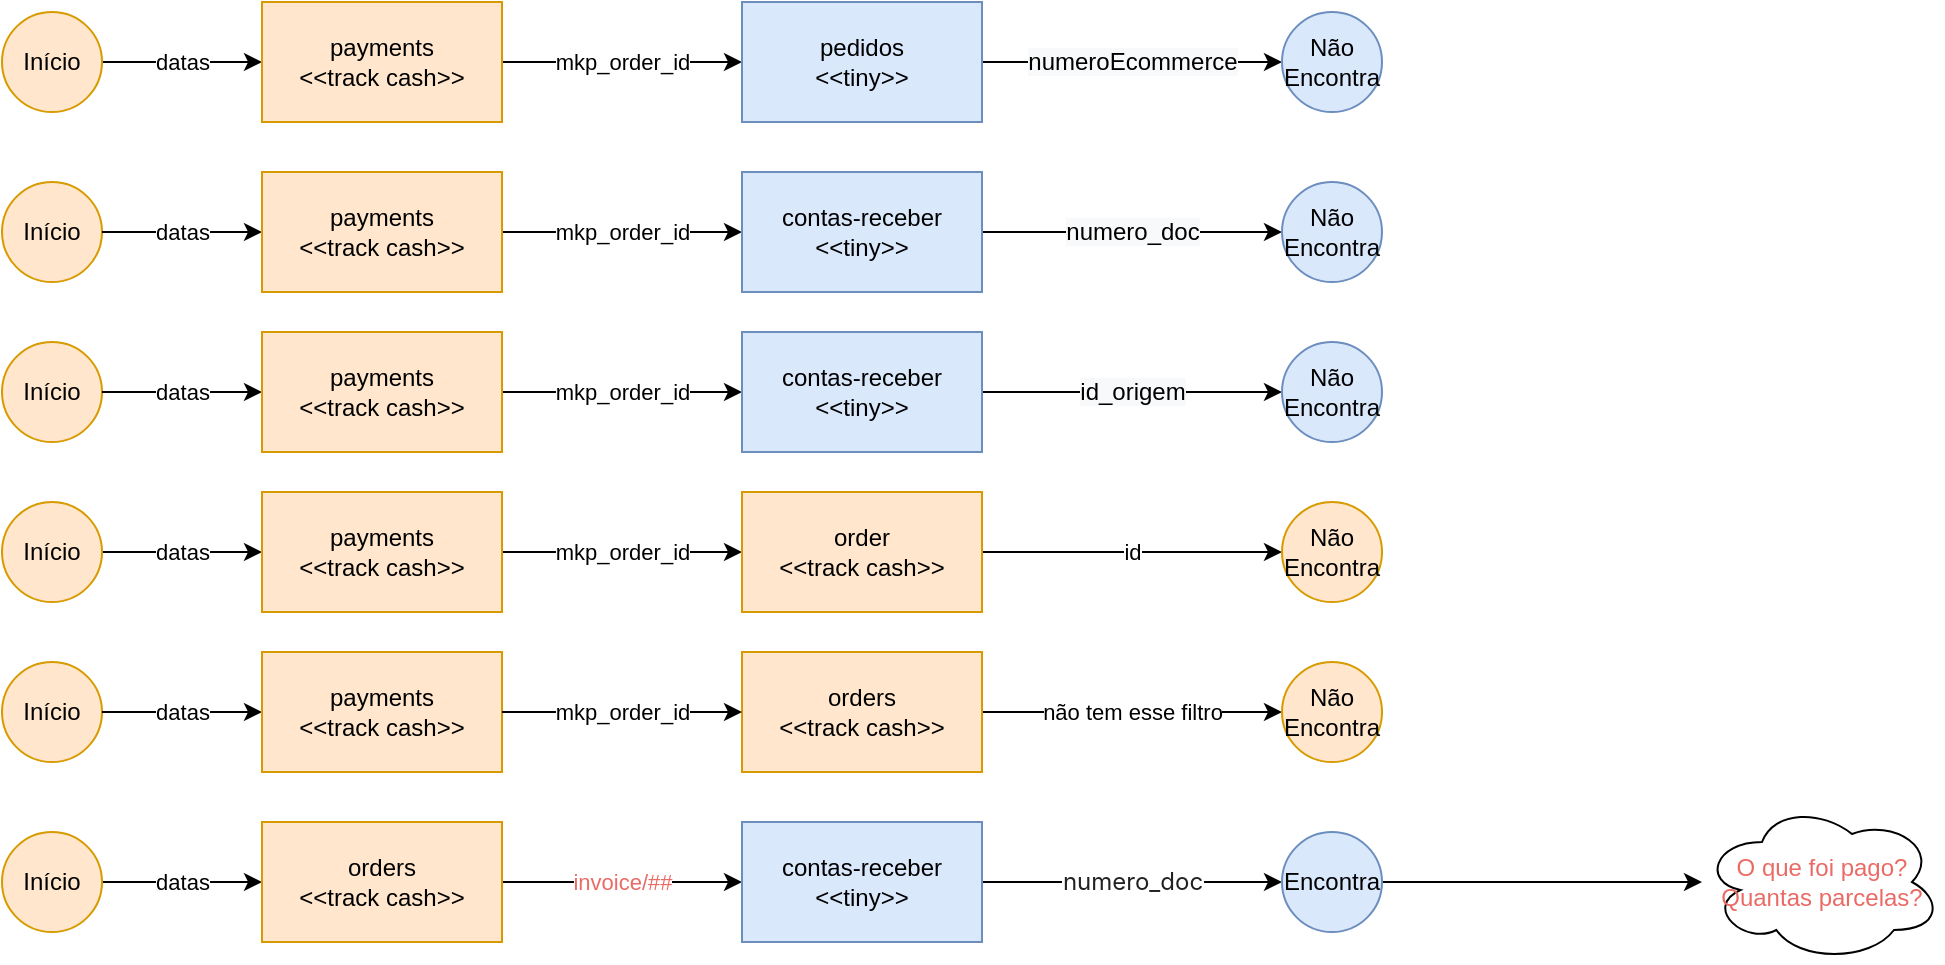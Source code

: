 <mxfile version="17.2.4" type="github">
  <diagram id="Gr5c62ZpRAw-kyi-8xV-" name="Page-1">
    <mxGraphModel dx="1422" dy="762" grid="1" gridSize="10" guides="1" tooltips="1" connect="1" arrows="1" fold="1" page="1" pageScale="1" pageWidth="1169" pageHeight="827" math="0" shadow="0">
      <root>
        <mxCell id="0" />
        <mxCell id="1" parent="0" />
        <mxCell id="WlrvZblFKVinwTwsOCBJ-5" value="datas" style="edgeStyle=orthogonalEdgeStyle;rounded=0;orthogonalLoop=1;jettySize=auto;html=1;" parent="1" source="WlrvZblFKVinwTwsOCBJ-3" target="WlrvZblFKVinwTwsOCBJ-4" edge="1">
          <mxGeometry relative="1" as="geometry" />
        </mxCell>
        <mxCell id="WlrvZblFKVinwTwsOCBJ-3" value="Início" style="ellipse;whiteSpace=wrap;html=1;aspect=fixed;fillColor=#ffe6cc;strokeColor=#d79b00;" parent="1" vertex="1">
          <mxGeometry x="110" y="50" width="50" height="50" as="geometry" />
        </mxCell>
        <mxCell id="WlrvZblFKVinwTwsOCBJ-7" value="mkp_order_id" style="edgeStyle=orthogonalEdgeStyle;rounded=0;orthogonalLoop=1;jettySize=auto;html=1;" parent="1" source="WlrvZblFKVinwTwsOCBJ-4" target="WlrvZblFKVinwTwsOCBJ-6" edge="1">
          <mxGeometry relative="1" as="geometry" />
        </mxCell>
        <mxCell id="WlrvZblFKVinwTwsOCBJ-35" value="mkp_order_id" style="edgeStyle=none;rounded=0;orthogonalLoop=1;jettySize=auto;html=1;" parent="1" source="WlrvZblFKVinwTwsOCBJ-47" target="WlrvZblFKVinwTwsOCBJ-17" edge="1">
          <mxGeometry relative="1" as="geometry" />
        </mxCell>
        <mxCell id="WlrvZblFKVinwTwsOCBJ-38" value="mkp_order_id" style="rounded=0;orthogonalLoop=1;jettySize=auto;html=1;" parent="1" source="WlrvZblFKVinwTwsOCBJ-43" target="WlrvZblFKVinwTwsOCBJ-37" edge="1">
          <mxGeometry relative="1" as="geometry" />
        </mxCell>
        <mxCell id="WlrvZblFKVinwTwsOCBJ-4" value="payments&lt;br&gt;&amp;lt;&amp;lt;track cash&amp;gt;&amp;gt;" style="rounded=0;whiteSpace=wrap;html=1;fillColor=#ffe6cc;strokeColor=#d79b00;" parent="1" vertex="1">
          <mxGeometry x="240" y="45" width="120" height="60" as="geometry" />
        </mxCell>
        <mxCell id="WlrvZblFKVinwTwsOCBJ-28" value="&lt;span style=&quot;font-size: 12px ; background-color: rgb(248 , 249 , 250)&quot;&gt;numeroEcommerce&lt;/span&gt;" style="edgeStyle=orthogonalEdgeStyle;rounded=0;orthogonalLoop=1;jettySize=auto;html=1;" parent="1" source="WlrvZblFKVinwTwsOCBJ-6" target="WlrvZblFKVinwTwsOCBJ-10" edge="1">
          <mxGeometry relative="1" as="geometry" />
        </mxCell>
        <mxCell id="WlrvZblFKVinwTwsOCBJ-6" value="pedidos&lt;br&gt;&amp;lt;&amp;lt;tiny&amp;gt;&amp;gt;" style="rounded=0;whiteSpace=wrap;html=1;fillColor=#dae8fc;strokeColor=#6c8ebf;" parent="1" vertex="1">
          <mxGeometry x="480" y="45" width="120" height="60" as="geometry" />
        </mxCell>
        <mxCell id="WlrvZblFKVinwTwsOCBJ-10" value="Não Encontra" style="ellipse;whiteSpace=wrap;html=1;aspect=fixed;fillColor=#dae8fc;strokeColor=#6c8ebf;" parent="1" vertex="1">
          <mxGeometry x="750" y="50" width="50" height="50" as="geometry" />
        </mxCell>
        <mxCell id="WlrvZblFKVinwTwsOCBJ-32" value="&lt;span style=&quot;font-size: 12px ; background-color: rgb(248 , 249 , 250)&quot;&gt;numero_doc&lt;/span&gt;" style="edgeStyle=orthogonalEdgeStyle;rounded=0;orthogonalLoop=1;jettySize=auto;html=1;" parent="1" source="WlrvZblFKVinwTwsOCBJ-17" target="WlrvZblFKVinwTwsOCBJ-31" edge="1">
          <mxGeometry relative="1" as="geometry" />
        </mxCell>
        <mxCell id="WlrvZblFKVinwTwsOCBJ-34" value="&lt;span style=&quot;font-size: 12px ; background-color: rgb(248 , 249 , 250)&quot;&gt;id_origem&lt;/span&gt;" style="rounded=0;orthogonalLoop=1;jettySize=auto;html=1;" parent="1" source="WlrvZblFKVinwTwsOCBJ-51" target="WlrvZblFKVinwTwsOCBJ-33" edge="1">
          <mxGeometry relative="1" as="geometry" />
        </mxCell>
        <mxCell id="WlrvZblFKVinwTwsOCBJ-17" value="contas-receber&lt;br&gt;&amp;lt;&amp;lt;tiny&amp;gt;&amp;gt;" style="rounded=0;whiteSpace=wrap;html=1;fillColor=#dae8fc;strokeColor=#6c8ebf;" parent="1" vertex="1">
          <mxGeometry x="480" y="130" width="120" height="60" as="geometry" />
        </mxCell>
        <mxCell id="WlrvZblFKVinwTwsOCBJ-31" value="Não Encontra" style="ellipse;whiteSpace=wrap;html=1;aspect=fixed;fillColor=#dae8fc;strokeColor=#6c8ebf;" parent="1" vertex="1">
          <mxGeometry x="750" y="135" width="50" height="50" as="geometry" />
        </mxCell>
        <mxCell id="WlrvZblFKVinwTwsOCBJ-33" value="Não Encontra" style="ellipse;whiteSpace=wrap;html=1;aspect=fixed;fillColor=#dae8fc;strokeColor=#6c8ebf;" parent="1" vertex="1">
          <mxGeometry x="750" y="215" width="50" height="50" as="geometry" />
        </mxCell>
        <mxCell id="WlrvZblFKVinwTwsOCBJ-40" value="id" style="edgeStyle=none;rounded=0;orthogonalLoop=1;jettySize=auto;html=1;" parent="1" source="WlrvZblFKVinwTwsOCBJ-37" target="WlrvZblFKVinwTwsOCBJ-39" edge="1">
          <mxGeometry relative="1" as="geometry" />
        </mxCell>
        <mxCell id="WlrvZblFKVinwTwsOCBJ-37" value="order&lt;br&gt;&amp;lt;&amp;lt;track cash&amp;gt;&amp;gt;" style="rounded=0;whiteSpace=wrap;html=1;fillColor=#ffe6cc;strokeColor=#d79b00;" parent="1" vertex="1">
          <mxGeometry x="480" y="290" width="120" height="60" as="geometry" />
        </mxCell>
        <mxCell id="WlrvZblFKVinwTwsOCBJ-39" value="Não Encontra" style="ellipse;whiteSpace=wrap;html=1;aspect=fixed;fillColor=#ffe6cc;strokeColor=#d79b00;" parent="1" vertex="1">
          <mxGeometry x="750" y="295" width="50" height="50" as="geometry" />
        </mxCell>
        <mxCell id="WlrvZblFKVinwTwsOCBJ-44" value="datas" style="edgeStyle=none;rounded=0;orthogonalLoop=1;jettySize=auto;html=1;" parent="1" source="WlrvZblFKVinwTwsOCBJ-41" target="WlrvZblFKVinwTwsOCBJ-43" edge="1">
          <mxGeometry relative="1" as="geometry" />
        </mxCell>
        <mxCell id="WlrvZblFKVinwTwsOCBJ-41" value="Início" style="ellipse;whiteSpace=wrap;html=1;aspect=fixed;fillColor=#ffe6cc;strokeColor=#d79b00;" parent="1" vertex="1">
          <mxGeometry x="110" y="295" width="50" height="50" as="geometry" />
        </mxCell>
        <mxCell id="WlrvZblFKVinwTwsOCBJ-43" value="payments&lt;br&gt;&amp;lt;&amp;lt;track cash&amp;gt;&amp;gt;" style="rounded=0;whiteSpace=wrap;html=1;fillColor=#ffe6cc;strokeColor=#d79b00;" parent="1" vertex="1">
          <mxGeometry x="240" y="290" width="120" height="60" as="geometry" />
        </mxCell>
        <mxCell id="WlrvZblFKVinwTwsOCBJ-45" value="Início" style="ellipse;whiteSpace=wrap;html=1;aspect=fixed;fillColor=#ffe6cc;strokeColor=#d79b00;" parent="1" vertex="1">
          <mxGeometry x="110" y="135" width="50" height="50" as="geometry" />
        </mxCell>
        <mxCell id="WlrvZblFKVinwTwsOCBJ-46" value="datas" style="edgeStyle=orthogonalEdgeStyle;rounded=0;orthogonalLoop=1;jettySize=auto;html=1;" parent="1" source="WlrvZblFKVinwTwsOCBJ-45" target="WlrvZblFKVinwTwsOCBJ-47" edge="1">
          <mxGeometry relative="1" as="geometry" />
        </mxCell>
        <mxCell id="WlrvZblFKVinwTwsOCBJ-47" value="payments&lt;br&gt;&amp;lt;&amp;lt;track cash&amp;gt;&amp;gt;" style="rounded=0;whiteSpace=wrap;html=1;fillColor=#ffe6cc;strokeColor=#d79b00;" parent="1" vertex="1">
          <mxGeometry x="240" y="130" width="120" height="60" as="geometry" />
        </mxCell>
        <mxCell id="WlrvZblFKVinwTwsOCBJ-48" value="Início" style="ellipse;whiteSpace=wrap;html=1;aspect=fixed;fillColor=#ffe6cc;strokeColor=#d79b00;" parent="1" vertex="1">
          <mxGeometry x="110" y="215" width="50" height="50" as="geometry" />
        </mxCell>
        <mxCell id="WlrvZblFKVinwTwsOCBJ-49" value="datas" style="edgeStyle=orthogonalEdgeStyle;rounded=0;orthogonalLoop=1;jettySize=auto;html=1;" parent="1" source="WlrvZblFKVinwTwsOCBJ-48" target="WlrvZblFKVinwTwsOCBJ-50" edge="1">
          <mxGeometry relative="1" as="geometry" />
        </mxCell>
        <mxCell id="WlrvZblFKVinwTwsOCBJ-53" value="mkp_order_id" style="edgeStyle=none;rounded=0;orthogonalLoop=1;jettySize=auto;html=1;" parent="1" source="WlrvZblFKVinwTwsOCBJ-50" target="WlrvZblFKVinwTwsOCBJ-51" edge="1">
          <mxGeometry relative="1" as="geometry" />
        </mxCell>
        <mxCell id="WlrvZblFKVinwTwsOCBJ-50" value="payments&lt;br&gt;&amp;lt;&amp;lt;track cash&amp;gt;&amp;gt;" style="rounded=0;whiteSpace=wrap;html=1;fillColor=#ffe6cc;strokeColor=#d79b00;" parent="1" vertex="1">
          <mxGeometry x="240" y="210" width="120" height="60" as="geometry" />
        </mxCell>
        <mxCell id="WlrvZblFKVinwTwsOCBJ-51" value="contas-receber&lt;br&gt;&amp;lt;&amp;lt;tiny&amp;gt;&amp;gt;" style="rounded=0;whiteSpace=wrap;html=1;fillColor=#dae8fc;strokeColor=#6c8ebf;" parent="1" vertex="1">
          <mxGeometry x="480" y="210" width="120" height="60" as="geometry" />
        </mxCell>
        <mxCell id="WlrvZblFKVinwTwsOCBJ-60" value="não tem esse filtro" style="edgeStyle=none;rounded=0;orthogonalLoop=1;jettySize=auto;html=1;" parent="1" source="WlrvZblFKVinwTwsOCBJ-54" target="WlrvZblFKVinwTwsOCBJ-59" edge="1">
          <mxGeometry relative="1" as="geometry" />
        </mxCell>
        <mxCell id="WlrvZblFKVinwTwsOCBJ-54" value="orders&lt;br&gt;&amp;lt;&amp;lt;track cash&amp;gt;&amp;gt;" style="rounded=0;whiteSpace=wrap;html=1;fillColor=#ffe6cc;strokeColor=#d79b00;" parent="1" vertex="1">
          <mxGeometry x="480" y="370" width="120" height="60" as="geometry" />
        </mxCell>
        <mxCell id="WlrvZblFKVinwTwsOCBJ-55" value="Início" style="ellipse;whiteSpace=wrap;html=1;aspect=fixed;fillColor=#ffe6cc;strokeColor=#d79b00;" parent="1" vertex="1">
          <mxGeometry x="110" y="375" width="50" height="50" as="geometry" />
        </mxCell>
        <mxCell id="WlrvZblFKVinwTwsOCBJ-56" value="datas" style="edgeStyle=none;rounded=0;orthogonalLoop=1;jettySize=auto;html=1;" parent="1" source="WlrvZblFKVinwTwsOCBJ-55" target="WlrvZblFKVinwTwsOCBJ-57" edge="1">
          <mxGeometry relative="1" as="geometry" />
        </mxCell>
        <mxCell id="WlrvZblFKVinwTwsOCBJ-57" value="payments&lt;br&gt;&amp;lt;&amp;lt;track cash&amp;gt;&amp;gt;" style="rounded=0;whiteSpace=wrap;html=1;fillColor=#ffe6cc;strokeColor=#d79b00;" parent="1" vertex="1">
          <mxGeometry x="240" y="370" width="120" height="60" as="geometry" />
        </mxCell>
        <mxCell id="WlrvZblFKVinwTwsOCBJ-58" value="mkp_order_id" style="rounded=0;orthogonalLoop=1;jettySize=auto;html=1;" parent="1" source="WlrvZblFKVinwTwsOCBJ-57" edge="1">
          <mxGeometry relative="1" as="geometry">
            <mxPoint x="480" y="400" as="targetPoint" />
          </mxGeometry>
        </mxCell>
        <mxCell id="WlrvZblFKVinwTwsOCBJ-59" value="Não Encontra" style="ellipse;whiteSpace=wrap;html=1;aspect=fixed;fillColor=#ffe6cc;strokeColor=#d79b00;" parent="1" vertex="1">
          <mxGeometry x="750" y="375" width="50" height="50" as="geometry" />
        </mxCell>
        <mxCell id="WlrvZblFKVinwTwsOCBJ-63" value="datas" style="edgeStyle=none;rounded=0;orthogonalLoop=1;jettySize=auto;html=1;" parent="1" source="WlrvZblFKVinwTwsOCBJ-61" target="WlrvZblFKVinwTwsOCBJ-62" edge="1">
          <mxGeometry relative="1" as="geometry" />
        </mxCell>
        <mxCell id="WlrvZblFKVinwTwsOCBJ-61" value="Início" style="ellipse;whiteSpace=wrap;html=1;aspect=fixed;fillColor=#ffe6cc;strokeColor=#d79b00;" parent="1" vertex="1">
          <mxGeometry x="110" y="460" width="50" height="50" as="geometry" />
        </mxCell>
        <mxCell id="WlrvZblFKVinwTwsOCBJ-65" value="invoice/##" style="edgeStyle=none;rounded=0;orthogonalLoop=1;jettySize=auto;html=1;fontColor=#EA6B66;" parent="1" source="WlrvZblFKVinwTwsOCBJ-62" target="WlrvZblFKVinwTwsOCBJ-64" edge="1">
          <mxGeometry relative="1" as="geometry" />
        </mxCell>
        <mxCell id="WlrvZblFKVinwTwsOCBJ-62" value="orders&lt;br&gt;&amp;lt;&amp;lt;track cash&amp;gt;&amp;gt;" style="rounded=0;whiteSpace=wrap;html=1;fillColor=#ffe6cc;strokeColor=#d79b00;" parent="1" vertex="1">
          <mxGeometry x="240" y="455" width="120" height="60" as="geometry" />
        </mxCell>
        <mxCell id="WlrvZblFKVinwTwsOCBJ-69" value="&lt;span style=&quot;color: rgb(33 , 33 , 33) ; font-family: &amp;#34;inter&amp;#34; , &amp;#34;opensans&amp;#34; , &amp;#34;helvetica&amp;#34; , &amp;#34;arial&amp;#34; , sans-serif ; font-size: 12px ; text-align: left&quot;&gt;numero_doc&lt;/span&gt;" style="edgeStyle=none;rounded=0;orthogonalLoop=1;jettySize=auto;html=1;fontColor=#EA6B66;" parent="1" source="WlrvZblFKVinwTwsOCBJ-64" target="WlrvZblFKVinwTwsOCBJ-68" edge="1">
          <mxGeometry relative="1" as="geometry" />
        </mxCell>
        <mxCell id="WlrvZblFKVinwTwsOCBJ-64" value="contas-receber&lt;br&gt;&amp;lt;&amp;lt;tiny&amp;gt;&amp;gt;" style="rounded=0;whiteSpace=wrap;html=1;fillColor=#dae8fc;strokeColor=#6c8ebf;" parent="1" vertex="1">
          <mxGeometry x="480" y="455" width="120" height="60" as="geometry" />
        </mxCell>
        <mxCell id="WlrvZblFKVinwTwsOCBJ-66" value="O que foi pago?&lt;br&gt;Quantas parcelas?" style="ellipse;shape=cloud;whiteSpace=wrap;html=1;fontColor=#EA6B66;" parent="1" vertex="1">
          <mxGeometry x="960" y="445" width="120" height="80" as="geometry" />
        </mxCell>
        <mxCell id="WlrvZblFKVinwTwsOCBJ-71" value="" style="edgeStyle=none;rounded=0;orthogonalLoop=1;jettySize=auto;html=1;fontColor=#EA6B66;" parent="1" source="WlrvZblFKVinwTwsOCBJ-68" target="WlrvZblFKVinwTwsOCBJ-66" edge="1">
          <mxGeometry relative="1" as="geometry" />
        </mxCell>
        <mxCell id="WlrvZblFKVinwTwsOCBJ-68" value="Encontra" style="ellipse;whiteSpace=wrap;html=1;aspect=fixed;fillColor=#dae8fc;strokeColor=#6c8ebf;" parent="1" vertex="1">
          <mxGeometry x="750" y="460" width="50" height="50" as="geometry" />
        </mxCell>
      </root>
    </mxGraphModel>
  </diagram>
</mxfile>
